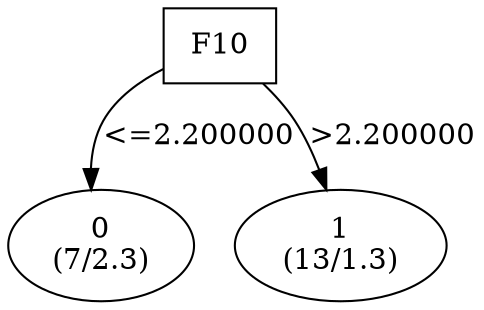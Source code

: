 digraph YaDT {
n0 [ shape=box, label="F10\n"]
n0 -> n1 [label="<=2.200000"]
n1 [ shape=ellipse, label="0\n(7/2.3)"]
n0 -> n2 [label=">2.200000"]
n2 [ shape=ellipse, label="1\n(13/1.3)"]
}
